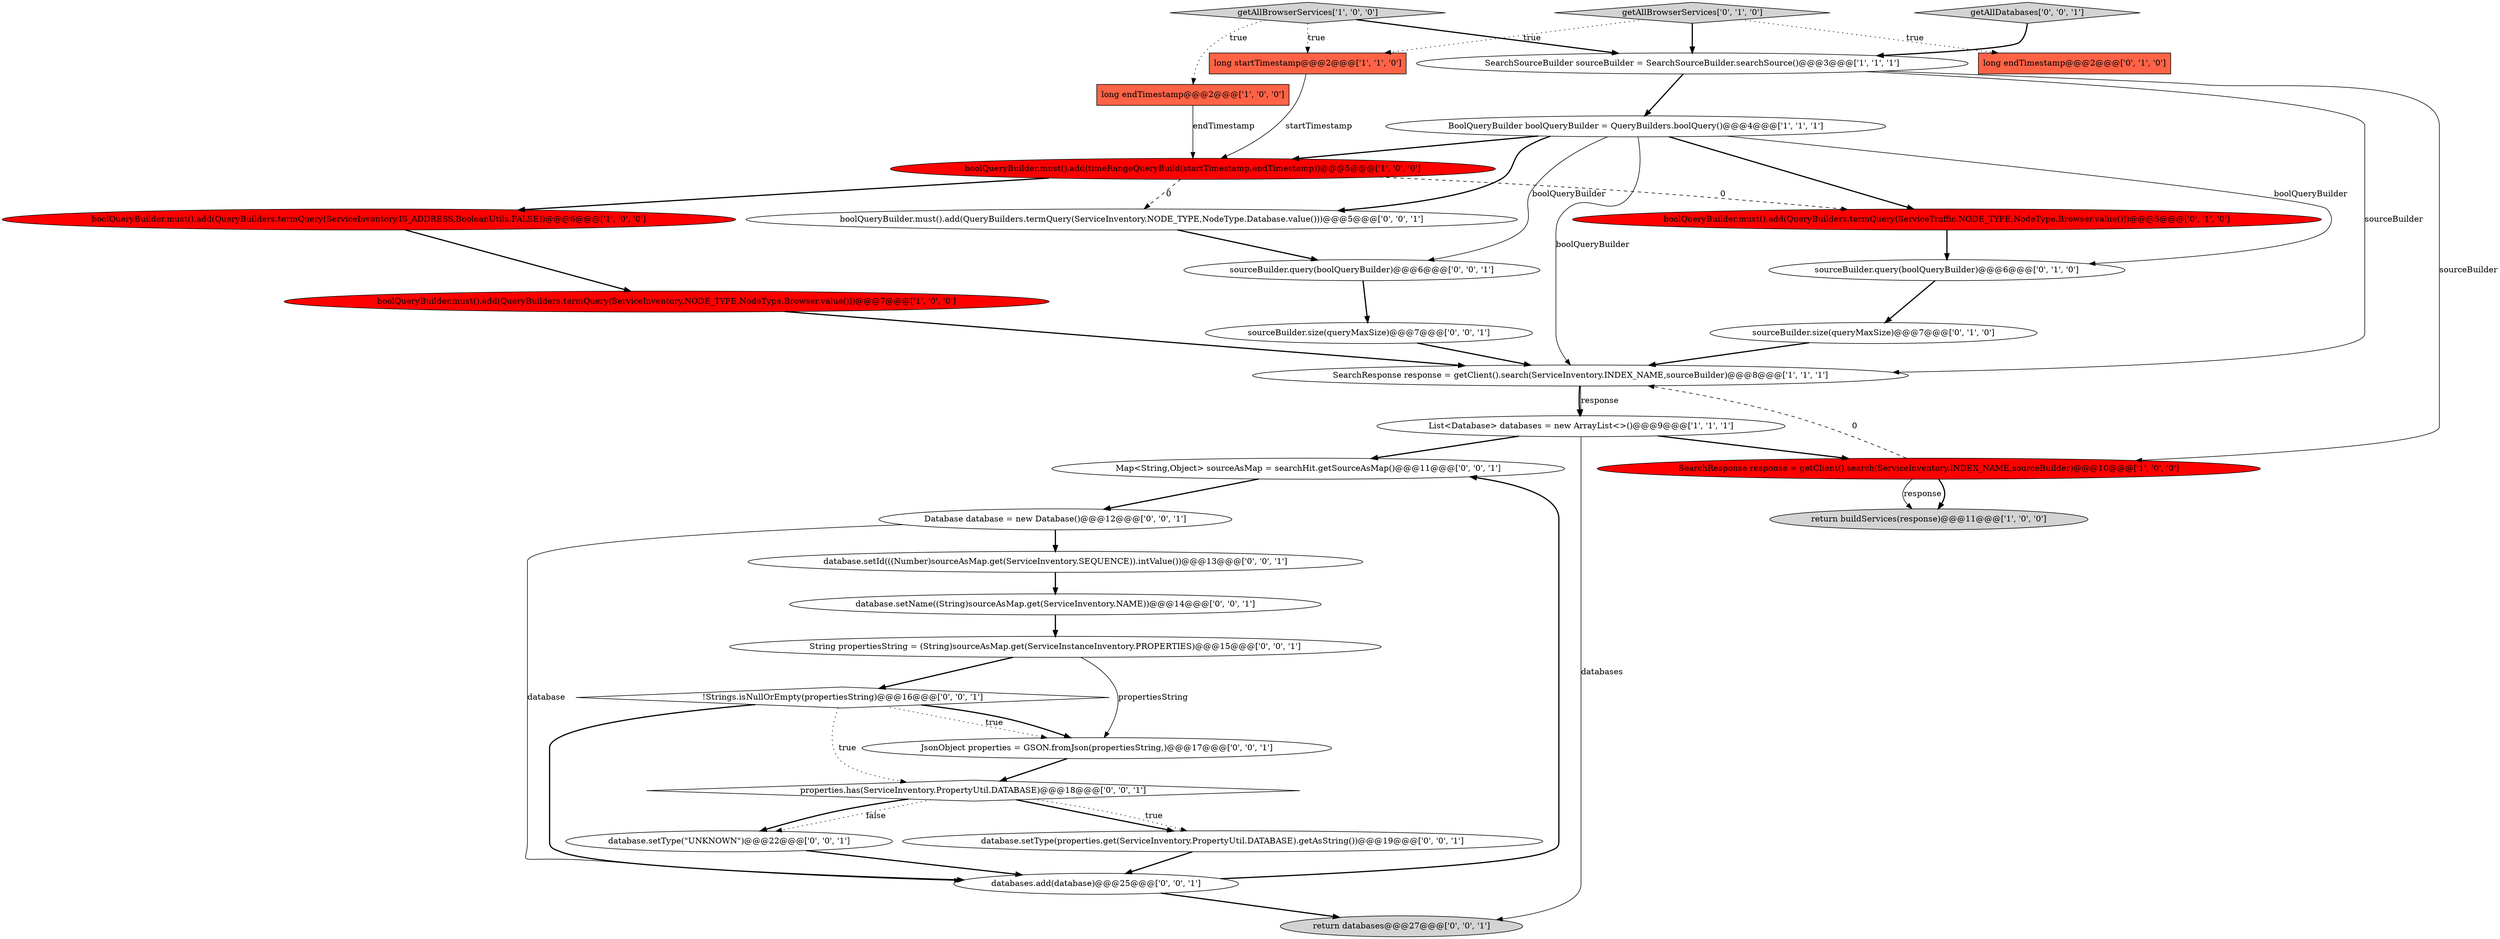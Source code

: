 digraph {
4 [style = filled, label = "boolQueryBuilder.must().add(QueryBuilders.termQuery(ServiceInventory.NODE_TYPE,NodeType.Browser.value()))@@@7@@@['1', '0', '0']", fillcolor = red, shape = ellipse image = "AAA1AAABBB1BBB"];
26 [style = filled, label = "sourceBuilder.query(boolQueryBuilder)@@@6@@@['0', '0', '1']", fillcolor = white, shape = ellipse image = "AAA0AAABBB3BBB"];
11 [style = filled, label = "boolQueryBuilder.must().add(timeRangeQueryBuild(startTimestamp,endTimestamp))@@@5@@@['1', '0', '0']", fillcolor = red, shape = ellipse image = "AAA1AAABBB1BBB"];
29 [style = filled, label = "database.setName((String)sourceAsMap.get(ServiceInventory.NAME))@@@14@@@['0', '0', '1']", fillcolor = white, shape = ellipse image = "AAA0AAABBB3BBB"];
27 [style = filled, label = "database.setId(((Number)sourceAsMap.get(ServiceInventory.SEQUENCE)).intValue())@@@13@@@['0', '0', '1']", fillcolor = white, shape = ellipse image = "AAA0AAABBB3BBB"];
20 [style = filled, label = "!Strings.isNullOrEmpty(propertiesString)@@@16@@@['0', '0', '1']", fillcolor = white, shape = diamond image = "AAA0AAABBB3BBB"];
22 [style = filled, label = "String propertiesString = (String)sourceAsMap.get(ServiceInstanceInventory.PROPERTIES)@@@15@@@['0', '0', '1']", fillcolor = white, shape = ellipse image = "AAA0AAABBB3BBB"];
7 [style = filled, label = "long endTimestamp@@@2@@@['1', '0', '0']", fillcolor = tomato, shape = box image = "AAA0AAABBB1BBB"];
32 [style = filled, label = "databases.add(database)@@@25@@@['0', '0', '1']", fillcolor = white, shape = ellipse image = "AAA0AAABBB3BBB"];
1 [style = filled, label = "SearchResponse response = getClient().search(ServiceInventory.INDEX_NAME,sourceBuilder)@@@8@@@['1', '1', '1']", fillcolor = white, shape = ellipse image = "AAA0AAABBB1BBB"];
12 [style = filled, label = "sourceBuilder.query(boolQueryBuilder)@@@6@@@['0', '1', '0']", fillcolor = white, shape = ellipse image = "AAA0AAABBB2BBB"];
15 [style = filled, label = "sourceBuilder.size(queryMaxSize)@@@7@@@['0', '1', '0']", fillcolor = white, shape = ellipse image = "AAA0AAABBB2BBB"];
2 [style = filled, label = "BoolQueryBuilder boolQueryBuilder = QueryBuilders.boolQuery()@@@4@@@['1', '1', '1']", fillcolor = white, shape = ellipse image = "AAA0AAABBB1BBB"];
5 [style = filled, label = "List<Database> databases = new ArrayList<>()@@@9@@@['1', '1', '1']", fillcolor = white, shape = ellipse image = "AAA0AAABBB1BBB"];
10 [style = filled, label = "long startTimestamp@@@2@@@['1', '1', '0']", fillcolor = tomato, shape = box image = "AAA0AAABBB1BBB"];
13 [style = filled, label = "getAllBrowserServices['0', '1', '0']", fillcolor = lightgray, shape = diamond image = "AAA0AAABBB2BBB"];
16 [style = filled, label = "boolQueryBuilder.must().add(QueryBuilders.termQuery(ServiceTraffic.NODE_TYPE,NodeType.Browser.value()))@@@5@@@['0', '1', '0']", fillcolor = red, shape = ellipse image = "AAA1AAABBB2BBB"];
23 [style = filled, label = "database.setType(properties.get(ServiceInventory.PropertyUtil.DATABASE).getAsString())@@@19@@@['0', '0', '1']", fillcolor = white, shape = ellipse image = "AAA0AAABBB3BBB"];
30 [style = filled, label = "Database database = new Database()@@@12@@@['0', '0', '1']", fillcolor = white, shape = ellipse image = "AAA0AAABBB3BBB"];
31 [style = filled, label = "getAllDatabases['0', '0', '1']", fillcolor = lightgray, shape = diamond image = "AAA0AAABBB3BBB"];
24 [style = filled, label = "return databases@@@27@@@['0', '0', '1']", fillcolor = lightgray, shape = ellipse image = "AAA0AAABBB3BBB"];
28 [style = filled, label = "database.setType(\"UNKNOWN\")@@@22@@@['0', '0', '1']", fillcolor = white, shape = ellipse image = "AAA0AAABBB3BBB"];
9 [style = filled, label = "getAllBrowserServices['1', '0', '0']", fillcolor = lightgray, shape = diamond image = "AAA0AAABBB1BBB"];
6 [style = filled, label = "SearchResponse response = getClient().search(ServiceInventory.INDEX_NAME,sourceBuilder)@@@10@@@['1', '0', '0']", fillcolor = red, shape = ellipse image = "AAA1AAABBB1BBB"];
3 [style = filled, label = "return buildServices(response)@@@11@@@['1', '0', '0']", fillcolor = lightgray, shape = ellipse image = "AAA0AAABBB1BBB"];
17 [style = filled, label = "Map<String,Object> sourceAsMap = searchHit.getSourceAsMap()@@@11@@@['0', '0', '1']", fillcolor = white, shape = ellipse image = "AAA0AAABBB3BBB"];
8 [style = filled, label = "SearchSourceBuilder sourceBuilder = SearchSourceBuilder.searchSource()@@@3@@@['1', '1', '1']", fillcolor = white, shape = ellipse image = "AAA0AAABBB1BBB"];
25 [style = filled, label = "JsonObject properties = GSON.fromJson(propertiesString,)@@@17@@@['0', '0', '1']", fillcolor = white, shape = ellipse image = "AAA0AAABBB3BBB"];
0 [style = filled, label = "boolQueryBuilder.must().add(QueryBuilders.termQuery(ServiceInventory.IS_ADDRESS,BooleanUtils.FALSE))@@@6@@@['1', '0', '0']", fillcolor = red, shape = ellipse image = "AAA1AAABBB1BBB"];
14 [style = filled, label = "long endTimestamp@@@2@@@['0', '1', '0']", fillcolor = tomato, shape = box image = "AAA0AAABBB2BBB"];
21 [style = filled, label = "sourceBuilder.size(queryMaxSize)@@@7@@@['0', '0', '1']", fillcolor = white, shape = ellipse image = "AAA0AAABBB3BBB"];
19 [style = filled, label = "boolQueryBuilder.must().add(QueryBuilders.termQuery(ServiceInventory.NODE_TYPE,NodeType.Database.value()))@@@5@@@['0', '0', '1']", fillcolor = white, shape = ellipse image = "AAA0AAABBB3BBB"];
18 [style = filled, label = "properties.has(ServiceInventory.PropertyUtil.DATABASE)@@@18@@@['0', '0', '1']", fillcolor = white, shape = diamond image = "AAA0AAABBB3BBB"];
1->5 [style = bold, label=""];
30->32 [style = solid, label="database"];
6->3 [style = bold, label=""];
5->24 [style = solid, label="databases"];
2->19 [style = bold, label=""];
20->25 [style = dotted, label="true"];
8->1 [style = solid, label="sourceBuilder"];
6->1 [style = dashed, label="0"];
18->23 [style = bold, label=""];
22->25 [style = solid, label="propertiesString"];
11->16 [style = dashed, label="0"];
2->1 [style = solid, label="boolQueryBuilder"];
10->11 [style = solid, label="startTimestamp"];
30->27 [style = bold, label=""];
12->15 [style = bold, label=""];
25->18 [style = bold, label=""];
23->32 [style = bold, label=""];
20->32 [style = bold, label=""];
18->28 [style = dotted, label="false"];
17->30 [style = bold, label=""];
2->12 [style = solid, label="boolQueryBuilder"];
8->6 [style = solid, label="sourceBuilder"];
18->23 [style = dotted, label="true"];
9->8 [style = bold, label=""];
5->17 [style = bold, label=""];
20->25 [style = bold, label=""];
13->10 [style = dotted, label="true"];
18->28 [style = bold, label=""];
28->32 [style = bold, label=""];
26->21 [style = bold, label=""];
11->0 [style = bold, label=""];
5->6 [style = bold, label=""];
8->2 [style = bold, label=""];
22->20 [style = bold, label=""];
0->4 [style = bold, label=""];
11->19 [style = dashed, label="0"];
19->26 [style = bold, label=""];
21->1 [style = bold, label=""];
20->18 [style = dotted, label="true"];
7->11 [style = solid, label="endTimestamp"];
2->26 [style = solid, label="boolQueryBuilder"];
4->1 [style = bold, label=""];
29->22 [style = bold, label=""];
27->29 [style = bold, label=""];
13->8 [style = bold, label=""];
9->7 [style = dotted, label="true"];
13->14 [style = dotted, label="true"];
9->10 [style = dotted, label="true"];
1->5 [style = solid, label="response"];
32->24 [style = bold, label=""];
16->12 [style = bold, label=""];
32->17 [style = bold, label=""];
2->11 [style = bold, label=""];
31->8 [style = bold, label=""];
6->3 [style = solid, label="response"];
15->1 [style = bold, label=""];
2->16 [style = bold, label=""];
}
